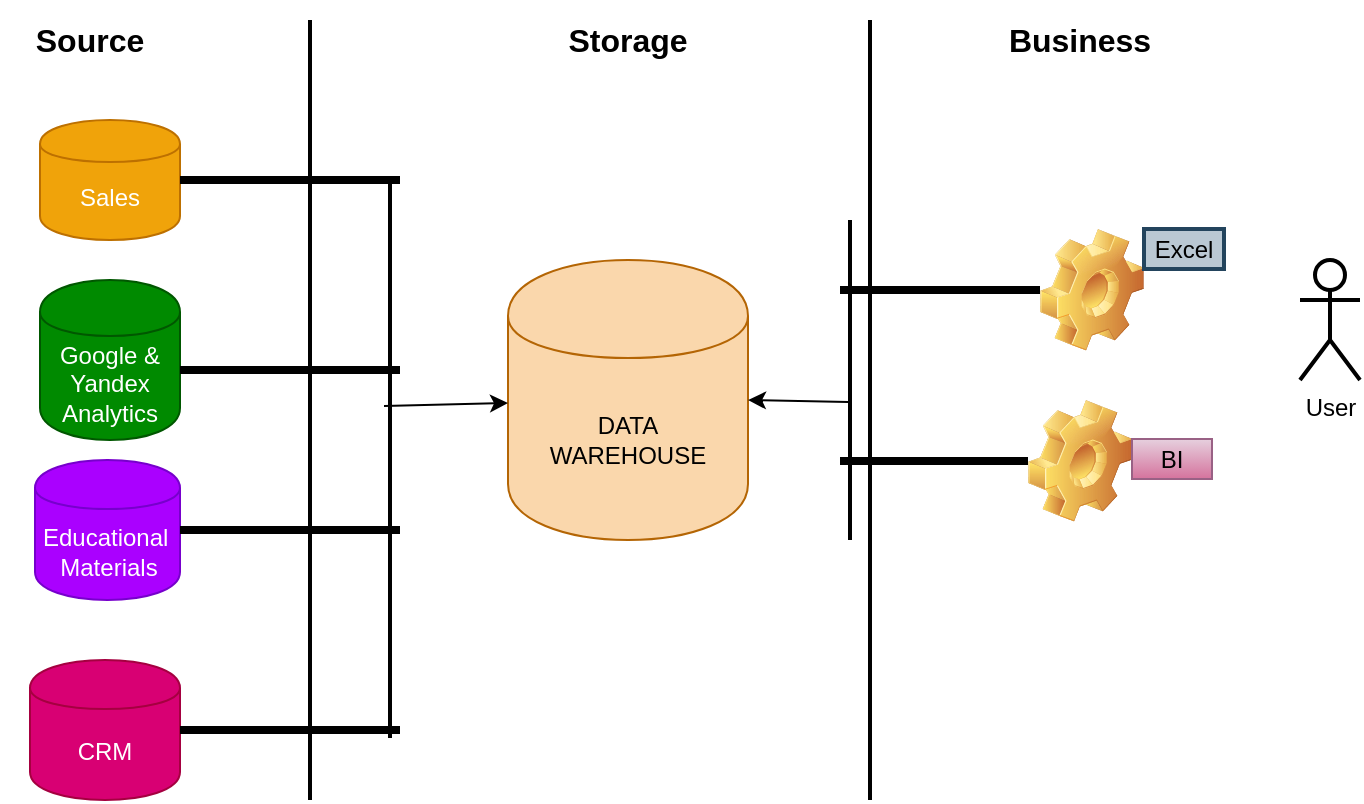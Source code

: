 <mxfile version="13.0.3" type="device"><diagram id="erAjOz0CdjB8Lz16Aq0p" name="Страница 1"><mxGraphModel dx="852" dy="494" grid="1" gridSize="10" guides="1" tooltips="1" connect="1" arrows="1" fold="1" page="1" pageScale="1" pageWidth="827" pageHeight="1169" math="0" shadow="0"><root><mxCell id="0"/><mxCell id="1" parent="0"/><mxCell id="ZKVUuXPNU1oG7nEZGv0H-1" value="DATA&lt;br&gt;WAREHOUSE" style="shape=cylinder;whiteSpace=wrap;html=1;boundedLbl=1;backgroundOutline=1;fillColor=#fad7ac;strokeColor=#b46504;" parent="1" vertex="1"><mxGeometry x="354" y="210" width="120" height="140" as="geometry"/></mxCell><mxCell id="ZKVUuXPNU1oG7nEZGv0H-2" value="Sales" style="shape=cylinder;whiteSpace=wrap;html=1;boundedLbl=1;backgroundOutline=1;fillColor=#f0a30a;strokeColor=#BD7000;fontColor=#ffffff;" parent="1" vertex="1"><mxGeometry x="120" y="140" width="70" height="60" as="geometry"/></mxCell><mxCell id="ZKVUuXPNU1oG7nEZGv0H-3" value="Educational&amp;nbsp;&lt;br&gt;Materials" style="shape=cylinder;whiteSpace=wrap;html=1;boundedLbl=1;backgroundOutline=1;fillColor=#aa00ff;strokeColor=#7700CC;fontColor=#ffffff;" parent="1" vertex="1"><mxGeometry x="117.5" y="310" width="72.5" height="70" as="geometry"/></mxCell><mxCell id="ZKVUuXPNU1oG7nEZGv0H-4" value="CRM" style="shape=cylinder;whiteSpace=wrap;html=1;boundedLbl=1;backgroundOutline=1;fillColor=#d80073;strokeColor=#A50040;fontColor=#ffffff;" parent="1" vertex="1"><mxGeometry x="115" y="410" width="75" height="70" as="geometry"/></mxCell><object label="Storage" id="ZKVUuXPNU1oG7nEZGv0H-5"><mxCell style="text;html=1;strokeColor=none;fillColor=none;align=center;verticalAlign=middle;whiteSpace=wrap;rounded=0;fontStyle=1;fontSize=16;" parent="1" vertex="1"><mxGeometry x="394" y="90" width="40" height="20" as="geometry"/></mxCell></object><mxCell id="ZKVUuXPNU1oG7nEZGv0H-6" value="Source" style="text;html=1;strokeColor=none;fillColor=none;align=center;verticalAlign=middle;whiteSpace=wrap;rounded=0;fontStyle=1;fontSize=16;" parent="1" vertex="1"><mxGeometry x="100" y="80" width="90" height="40" as="geometry"/></mxCell><mxCell id="ZKVUuXPNU1oG7nEZGv0H-7" value="Business" style="text;html=1;strokeColor=none;fillColor=none;align=center;verticalAlign=middle;whiteSpace=wrap;rounded=0;fontSize=16;fontStyle=1" parent="1" vertex="1"><mxGeometry x="620" y="90" width="40" height="20" as="geometry"/></mxCell><mxCell id="zjeJdQx5QarM7hyfZTdK-1" value="Google &amp;amp; Yandex Analytics" style="shape=cylinder;whiteSpace=wrap;html=1;boundedLbl=1;backgroundOutline=1;fillColor=#008a00;strokeColor=#005700;fontColor=#ffffff;" vertex="1" parent="1"><mxGeometry x="120" y="220" width="70" height="80" as="geometry"/></mxCell><mxCell id="zjeJdQx5QarM7hyfZTdK-5" value="" style="shape=image;html=1;verticalLabelPosition=bottom;labelBackgroundColor=#ffffff;verticalAlign=top;imageAspect=1;aspect=fixed;image=img/clipart/Gear_128x128.png" vertex="1" parent="1"><mxGeometry x="620" y="194.5" width="52" height="61" as="geometry"/></mxCell><mxCell id="zjeJdQx5QarM7hyfZTdK-7" value="" style="shape=image;html=1;verticalLabelPosition=bottom;labelBackgroundColor=#ffffff;verticalAlign=top;imageAspect=1;aspect=fixed;image=img/clipart/Gear_128x128.png" vertex="1" parent="1"><mxGeometry x="614" y="280" width="52" height="61" as="geometry"/></mxCell><mxCell id="zjeJdQx5QarM7hyfZTdK-8" value="Excel" style="text;html=1;strokeColor=#23445d;fillColor=#bac8d3;align=center;verticalAlign=middle;whiteSpace=wrap;rounded=0;strokeWidth=2;" vertex="1" parent="1"><mxGeometry x="672" y="194.5" width="40" height="20" as="geometry"/></mxCell><mxCell id="zjeJdQx5QarM7hyfZTdK-9" value="BI" style="text;html=1;strokeColor=#996185;fillColor=#e6d0de;align=center;verticalAlign=middle;whiteSpace=wrap;rounded=0;gradientColor=#d5739d;" vertex="1" parent="1"><mxGeometry x="666" y="299.5" width="40" height="20" as="geometry"/></mxCell><mxCell id="zjeJdQx5QarM7hyfZTdK-13" value="" style="line;strokeWidth=2;direction=south;html=1;" vertex="1" parent="1"><mxGeometry x="250" y="90" width="10" height="390" as="geometry"/></mxCell><mxCell id="zjeJdQx5QarM7hyfZTdK-14" value="" style="line;strokeWidth=2;direction=south;html=1;" vertex="1" parent="1"><mxGeometry x="530" y="90" width="10" height="390" as="geometry"/></mxCell><mxCell id="zjeJdQx5QarM7hyfZTdK-15" value="" style="line;strokeWidth=4;html=1;perimeter=backbonePerimeter;points=[];outlineConnect=0;" vertex="1" parent="1"><mxGeometry x="190" y="260" width="110" height="10" as="geometry"/></mxCell><mxCell id="zjeJdQx5QarM7hyfZTdK-16" value="" style="line;strokeWidth=4;html=1;perimeter=backbonePerimeter;points=[];outlineConnect=0;" vertex="1" parent="1"><mxGeometry x="190" y="165" width="110" height="10" as="geometry"/></mxCell><mxCell id="zjeJdQx5QarM7hyfZTdK-17" value="" style="line;strokeWidth=4;html=1;perimeter=backbonePerimeter;points=[];outlineConnect=0;" vertex="1" parent="1"><mxGeometry x="190" y="340" width="110" height="10" as="geometry"/></mxCell><mxCell id="zjeJdQx5QarM7hyfZTdK-18" value="" style="line;strokeWidth=4;html=1;perimeter=backbonePerimeter;points=[];outlineConnect=0;" vertex="1" parent="1"><mxGeometry x="190" y="440" width="110" height="10" as="geometry"/></mxCell><mxCell id="zjeJdQx5QarM7hyfZTdK-19" value="" style="line;strokeWidth=4;html=1;perimeter=backbonePerimeter;points=[];outlineConnect=0;" vertex="1" parent="1"><mxGeometry x="520" y="220" width="100" height="10" as="geometry"/></mxCell><mxCell id="zjeJdQx5QarM7hyfZTdK-20" value="" style="line;strokeWidth=4;html=1;perimeter=backbonePerimeter;points=[];outlineConnect=0;" vertex="1" parent="1"><mxGeometry x="520" y="305.5" width="94" height="10" as="geometry"/></mxCell><mxCell id="zjeJdQx5QarM7hyfZTdK-21" value="" style="line;strokeWidth=2;direction=south;html=1;" vertex="1" parent="1"><mxGeometry x="290" y="170" width="10" height="279" as="geometry"/></mxCell><mxCell id="zjeJdQx5QarM7hyfZTdK-24" value="" style="line;strokeWidth=2;direction=south;html=1;" vertex="1" parent="1"><mxGeometry x="520" y="190" width="10" height="160" as="geometry"/></mxCell><mxCell id="zjeJdQx5QarM7hyfZTdK-33" value="" style="endArrow=classic;html=1;exitX=0.405;exitY=0.8;exitDx=0;exitDy=0;exitPerimeter=0;" edge="1" parent="1" source="zjeJdQx5QarM7hyfZTdK-21" target="ZKVUuXPNU1oG7nEZGv0H-1"><mxGeometry width="50" height="50" relative="1" as="geometry"><mxPoint x="350" y="380" as="sourcePoint"/><mxPoint x="400" y="330" as="targetPoint"/></mxGeometry></mxCell><mxCell id="zjeJdQx5QarM7hyfZTdK-35" value="" style="endArrow=classic;html=1;entryX=1;entryY=0.5;entryDx=0;entryDy=0;exitX=0.569;exitY=0.6;exitDx=0;exitDy=0;exitPerimeter=0;" edge="1" parent="1" source="zjeJdQx5QarM7hyfZTdK-24" target="ZKVUuXPNU1oG7nEZGv0H-1"><mxGeometry width="50" height="50" relative="1" as="geometry"><mxPoint x="480" y="310" as="sourcePoint"/><mxPoint x="530" y="260" as="targetPoint"/></mxGeometry></mxCell><mxCell id="zjeJdQx5QarM7hyfZTdK-38" value="User" style="shape=umlActor;verticalLabelPosition=bottom;labelBackgroundColor=#ffffff;verticalAlign=top;html=1;outlineConnect=0;strokeWidth=2;" vertex="1" parent="1"><mxGeometry x="750" y="210" width="30" height="60" as="geometry"/></mxCell></root></mxGraphModel></diagram></mxfile>